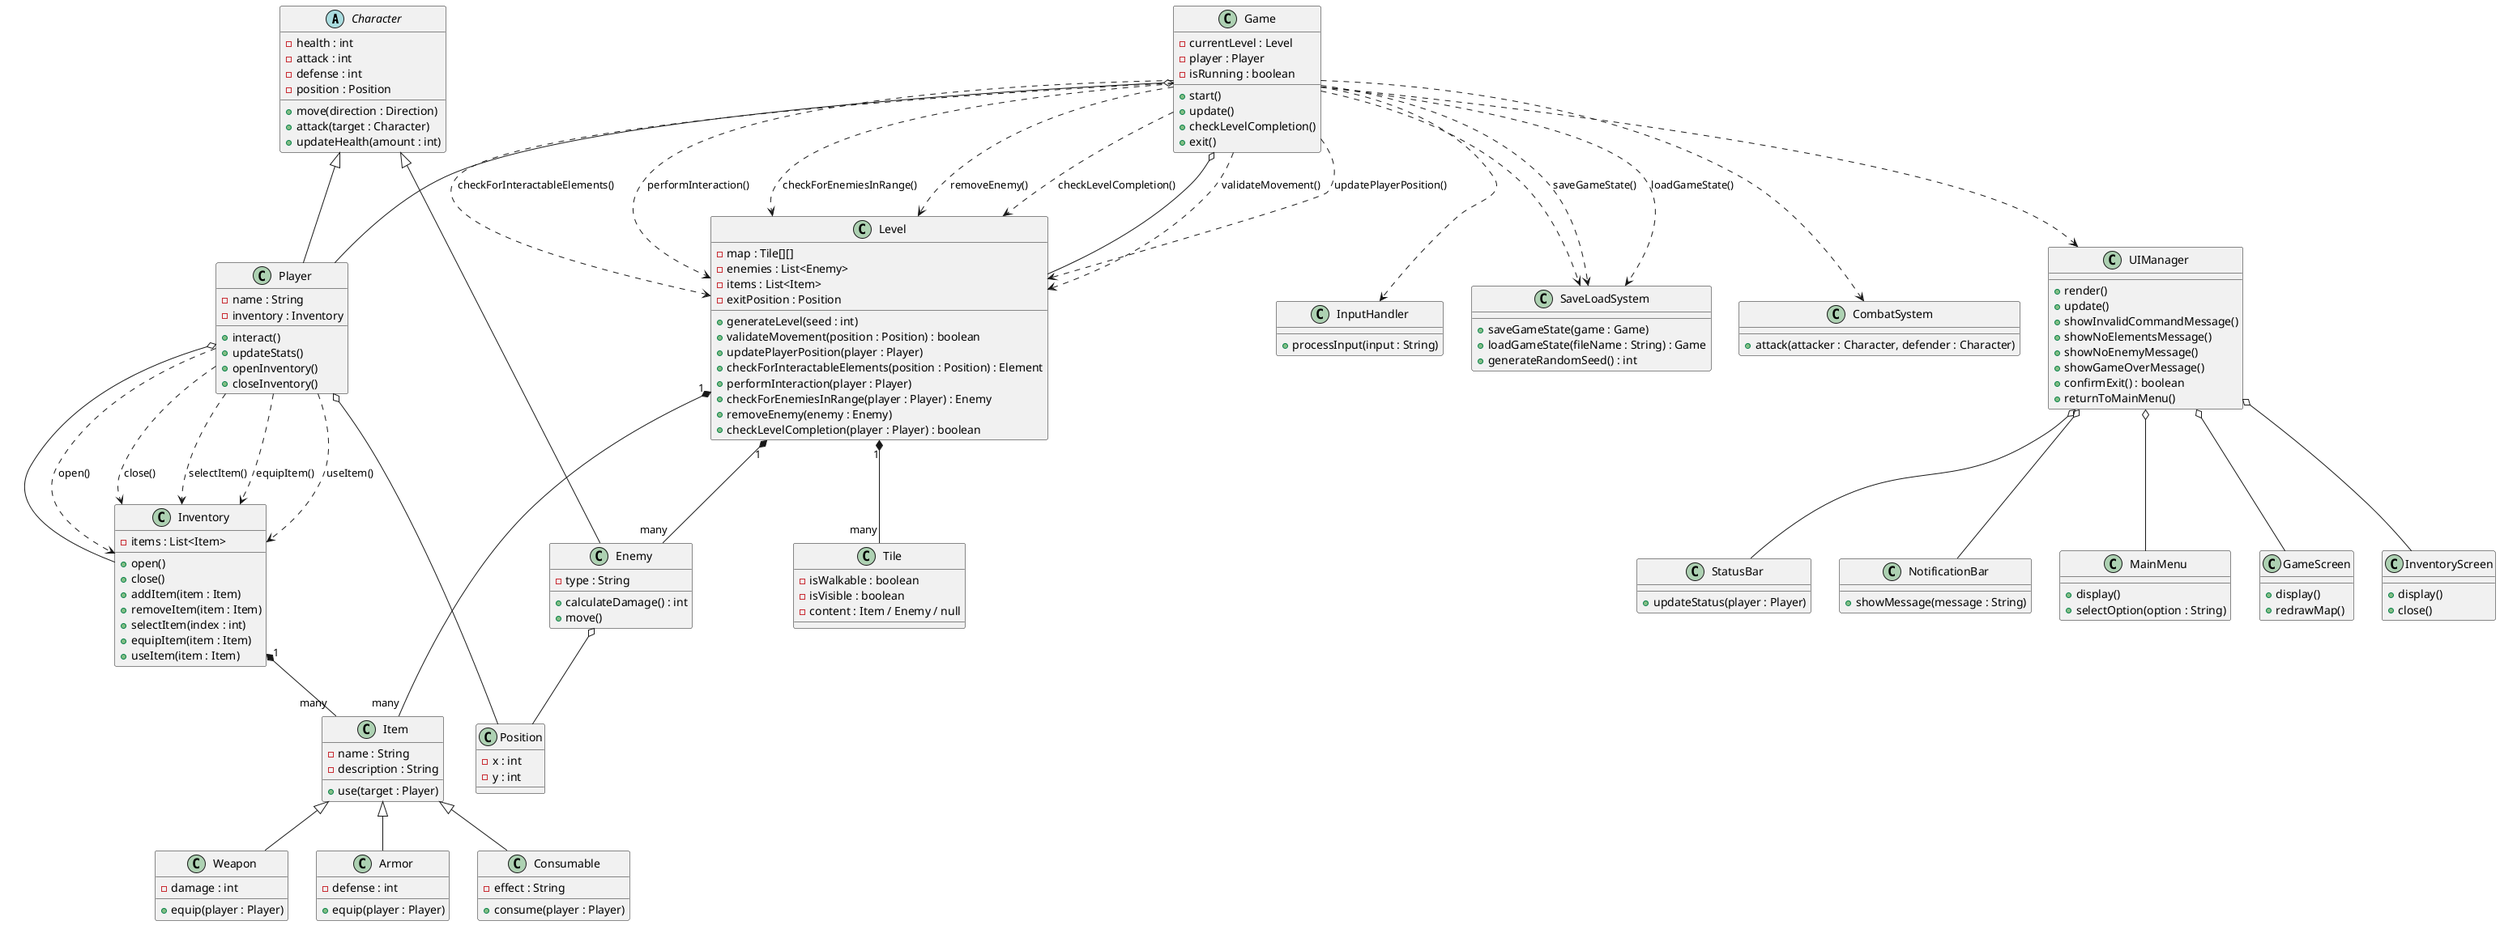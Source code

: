 @startuml
' Абстрактный класс для общих свойств персонажей
abstract class Character {
    - health : int
    - attack : int
    - defense : int
    - position : Position
    + move(direction : Direction)
    + attack(target : Character)
    + updateHealth(amount : int)
}

' Класс игрока
class Player {
    - name : String
    - inventory : Inventory
    + interact()
    + updateStats()
    + openInventory()
    + closeInventory()
}

' Класс врага
class Enemy {
    - type : String
    + calculateDamage() : int
    + move()
}

' Класс игры
class Game {
    - currentLevel : Level
    - player : Player
    - isRunning : boolean
    + start()
    + update()
    + checkLevelCompletion()
    + exit()
}

' Класс уровня
class Level {
    - map : Tile[][]
    - enemies : List<Enemy>
    - items : List<Item>
    - exitPosition : Position
    + generateLevel(seed : int)
    + validateMovement(position : Position) : boolean
    + updatePlayerPosition(player : Player)
    + checkForInteractableElements(position : Position) : Element
    + performInteraction(player : Player)
    + checkForEnemiesInRange(player : Player) : Enemy
    + removeEnemy(enemy : Enemy)
    + checkLevelCompletion(player : Player) : boolean
}

' Класс инвентаря
class Inventory {
    - items : List<Item>
    + open()
    + close()
    + addItem(item : Item)
    + removeItem(item : Item)
    + selectItem(index : int)
    + equipItem(item : Item)
    + useItem(item : Item)
}

' Классы предметов
class Item {
    - name : String
    - description : String
    + use(target : Player)
}

class Weapon extends Item {
    - damage : int
    + equip(player : Player)
}

class Armor extends Item {
    - defense : int
    + equip(player : Player)
}

class Consumable extends Item {
    - effect : String
    + consume(player : Player)
}

' Класс для позиции на карте
class Position {
    - x : int
    - y : int
}

' Класс тайла карты
class Tile {
    - isWalkable : boolean
    - isVisible : boolean
    - content : Item / Enemy / null
}

' Класс для обработки ввода пользователя
class InputHandler {
    + processInput(input : String)
}

' Класс для сохранения и загрузки игры
class SaveLoadSystem {
    + saveGameState(game : Game)
    + loadGameState(fileName : String) : Game
    + generateRandomSeed() : int
}

' Класс системы боя
class CombatSystem {
    + attack(attacker : Character, defender : Character)
}

' Класс менеджера пользовательского интерфейса
class UIManager {
    + render()
    + update()
    + showInvalidCommandMessage()
    + showNoElementsMessage()
    + showNoEnemyMessage()
    + showGameOverMessage()
    + confirmExit() : boolean
    + returnToMainMenu()
}

' Классы для различных экранов интерфейса
class MainMenu {
    + display()
    + selectOption(option : String)
}

class GameScreen {
    + display()
    + redrawMap()
}

class InventoryScreen {
    + display()
    + close()
}

class StatusBar {
    + updateStatus(player : Player)
}

class NotificationBar {
    + showMessage(message : String)
}

' Связи между классами
Character <|-- Player
Character <|-- Enemy

Game o-- Level
Game o-- Player
Game ..> InputHandler
Game ..> UIManager
Game ..> SaveLoadSystem
Game ..> CombatSystem

Level "1" *-- "many" Tile
Level "1" *-- "many" Enemy
Level "1" *-- "many" Item

Player o-- Inventory
Player o-- Position

Enemy o-- Position

Inventory "1" *-- "many" Item

UIManager o-- MainMenu
UIManager o-- GameScreen
UIManager o-- InventoryScreen
UIManager o-- StatusBar
UIManager o-- NotificationBar

' Дополнительные методы и взаимодействия
Game ..> Level : validateMovement()
Game ..> Level : updatePlayerPosition()
Game ..> Level : checkForInteractableElements()
Game ..> Level : performInteraction()
Game ..> Level : checkForEnemiesInRange()
Game ..> Level : removeEnemy()
Game ..> Level : checkLevelCompletion()

Player ..> Inventory : open()
Player ..> Inventory : close()
Player ..> Inventory : selectItem()
Player ..> Inventory : equipItem()
Player ..> Inventory : useItem()

Game ..> SaveLoadSystem : saveGameState()
Game ..> SaveLoadSystem : loadGameState()

@enduml
